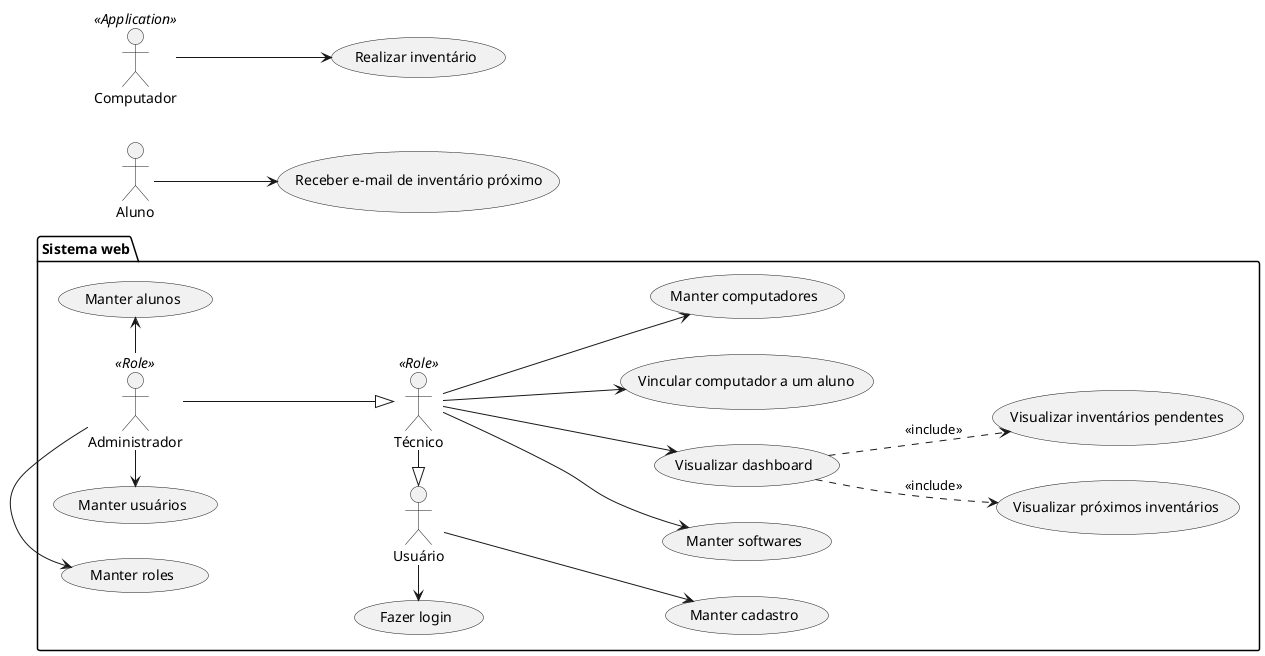 @startuml usecases
  left to right direction
  package "Sistema web" {
    :Usuário: as user
    user -l-> (Fazer login)
    user --> (Manter cadastro)

    :Técnico: as tec <<Role>>
    tec -l-|> user
    tec --> (Manter computadores)
    tec --> (Manter softwares)
    "Visualizar dashboard" as (dash)
    tec --> dash
    dash ..> (Visualizar próximos inventários) : <<include>>
    dash ..> (Visualizar inventários pendentes) : <<include>>
    tec --> (Vincular computador a um aluno)

    :Administrador: as admin <<Role>>
    admin -d-|> tec
    admin -l-> (Manter usuários)
    admin -l-> (Manter roles)
    admin -> (Manter alunos)
  }
  :Aluno: as alu
  alu --> (Receber e-mail de inventário próximo)
  :Computador: as comp <<Application>>
  comp --> (Realizar inventário)
@enduml
